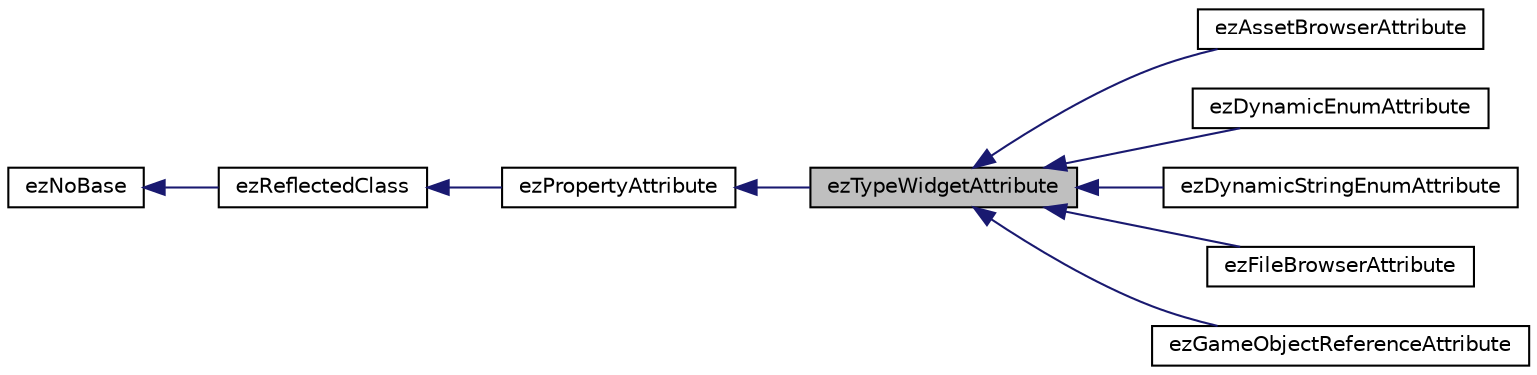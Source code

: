 digraph "ezTypeWidgetAttribute"
{
 // LATEX_PDF_SIZE
  edge [fontname="Helvetica",fontsize="10",labelfontname="Helvetica",labelfontsize="10"];
  node [fontname="Helvetica",fontsize="10",shape=record];
  rankdir="LR";
  Node1 [label="ezTypeWidgetAttribute",height=0.2,width=0.4,color="black", fillcolor="grey75", style="filled", fontcolor="black",tooltip="Derive from this class if you want to define an attribute that replaces the property type widget."];
  Node2 -> Node1 [dir="back",color="midnightblue",fontsize="10",style="solid",fontname="Helvetica"];
  Node2 [label="ezPropertyAttribute",height=0.2,width=0.4,color="black", fillcolor="white", style="filled",URL="$d7/d48/classez_property_attribute.htm",tooltip="Base class of all attributes can be used to decorate a RTTI property."];
  Node3 -> Node2 [dir="back",color="midnightblue",fontsize="10",style="solid",fontname="Helvetica"];
  Node3 [label="ezReflectedClass",height=0.2,width=0.4,color="black", fillcolor="white", style="filled",URL="$db/d45/classez_reflected_class.htm",tooltip="All classes that should be dynamically reflectable, need to be derived from this base class."];
  Node4 -> Node3 [dir="back",color="midnightblue",fontsize="10",style="solid",fontname="Helvetica"];
  Node4 [label="ezNoBase",height=0.2,width=0.4,color="black", fillcolor="white", style="filled",URL="$d4/d02/classez_no_base.htm",tooltip="Dummy type to pass to templates and macros that expect a base type for a class that has no base."];
  Node1 -> Node5 [dir="back",color="midnightblue",fontsize="10",style="solid",fontname="Helvetica"];
  Node5 [label="ezAssetBrowserAttribute",height=0.2,width=0.4,color="black", fillcolor="white", style="filled",URL="$d3/d55/classez_asset_browser_attribute.htm",tooltip="A property attribute that indicates that the string property is actually an asset reference."];
  Node1 -> Node6 [dir="back",color="midnightblue",fontsize="10",style="solid",fontname="Helvetica"];
  Node6 [label="ezDynamicEnumAttribute",height=0.2,width=0.4,color="black", fillcolor="white", style="filled",URL="$d6/d48/classez_dynamic_enum_attribute.htm",tooltip="Can be used on integer properties to display them as enums. The valid enum values and their names may..."];
  Node1 -> Node7 [dir="back",color="midnightblue",fontsize="10",style="solid",fontname="Helvetica"];
  Node7 [label="ezDynamicStringEnumAttribute",height=0.2,width=0.4,color="black", fillcolor="white", style="filled",URL="$d2/d6e/classez_dynamic_string_enum_attribute.htm",tooltip="Can be used on string properties to display them as enums. The valid enum values and their names may ..."];
  Node1 -> Node8 [dir="back",color="midnightblue",fontsize="10",style="solid",fontname="Helvetica"];
  Node8 [label="ezFileBrowserAttribute",height=0.2,width=0.4,color="black", fillcolor="white", style="filled",URL="$d4/dbd/classez_file_browser_attribute.htm",tooltip="A property attribute that indicates that the string property should display a file browsing button."];
  Node1 -> Node9 [dir="back",color="midnightblue",fontsize="10",style="solid",fontname="Helvetica"];
  Node9 [label="ezGameObjectReferenceAttribute",height=0.2,width=0.4,color="black", fillcolor="white", style="filled",URL="$d9/d15/classez_game_object_reference_attribute.htm",tooltip="A property attribute that indicates that the string property is actually a game object reference."];
}
